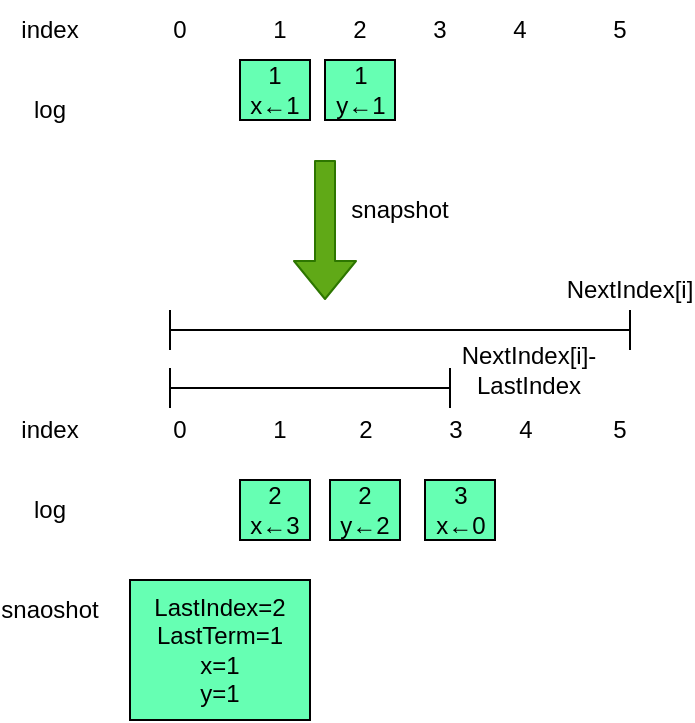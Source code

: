 <mxfile>
    <diagram id="Vsnf8nxrHYbdaeRY7oDV" name="第 1 页">
        <mxGraphModel dx="669" dy="507" grid="1" gridSize="10" guides="1" tooltips="1" connect="1" arrows="1" fold="1" page="1" pageScale="1" pageWidth="827" pageHeight="1169" background="#ffffff" math="0" shadow="0">
            <root>
                <mxCell id="0"/>
                <mxCell id="1" parent="0"/>
                <mxCell id="2" value="&lt;font color=&quot;#000000&quot;&gt;0&lt;/font&gt;" style="text;html=1;strokeColor=none;fillColor=none;align=center;verticalAlign=middle;whiteSpace=wrap;rounded=0;" vertex="1" parent="1">
                    <mxGeometry x="80" y="80" width="30" height="30" as="geometry"/>
                </mxCell>
                <mxCell id="3" value="&lt;font color=&quot;#000000&quot;&gt;1&lt;/font&gt;" style="text;html=1;strokeColor=none;fillColor=none;align=center;verticalAlign=middle;whiteSpace=wrap;rounded=0;" vertex="1" parent="1">
                    <mxGeometry x="130" y="80" width="30" height="30" as="geometry"/>
                </mxCell>
                <mxCell id="4" value="&lt;font color=&quot;#000000&quot;&gt;2&lt;/font&gt;" style="text;html=1;strokeColor=none;fillColor=none;align=center;verticalAlign=middle;whiteSpace=wrap;rounded=0;" vertex="1" parent="1">
                    <mxGeometry x="170" y="80" width="30" height="30" as="geometry"/>
                </mxCell>
                <mxCell id="5" value="&lt;font color=&quot;#000000&quot;&gt;3&lt;/font&gt;" style="text;html=1;strokeColor=none;fillColor=none;align=center;verticalAlign=middle;whiteSpace=wrap;rounded=0;" vertex="1" parent="1">
                    <mxGeometry x="210" y="80" width="30" height="30" as="geometry"/>
                </mxCell>
                <mxCell id="6" value="&lt;font color=&quot;#000000&quot;&gt;4&lt;/font&gt;" style="text;html=1;strokeColor=none;fillColor=none;align=center;verticalAlign=middle;whiteSpace=wrap;rounded=0;" vertex="1" parent="1">
                    <mxGeometry x="250" y="80" width="30" height="30" as="geometry"/>
                </mxCell>
                <mxCell id="7" value="&lt;font color=&quot;#000000&quot;&gt;5&lt;/font&gt;" style="text;html=1;strokeColor=none;fillColor=none;align=center;verticalAlign=middle;whiteSpace=wrap;rounded=0;" vertex="1" parent="1">
                    <mxGeometry x="300" y="80" width="30" height="30" as="geometry"/>
                </mxCell>
                <mxCell id="8" value="index" style="text;html=1;strokeColor=none;fillColor=none;align=center;verticalAlign=middle;whiteSpace=wrap;rounded=0;fontColor=#000000;" vertex="1" parent="1">
                    <mxGeometry x="10" y="80" width="40" height="30" as="geometry"/>
                </mxCell>
                <mxCell id="9" value="1&lt;br&gt;x←1" style="rounded=0;whiteSpace=wrap;html=1;fontColor=#000000;fillColor=#66FFB3;" vertex="1" parent="1">
                    <mxGeometry x="125" y="110" width="35" height="30" as="geometry"/>
                </mxCell>
                <mxCell id="10" value="1&lt;br&gt;y←1" style="rounded=0;whiteSpace=wrap;html=1;fontColor=#000000;fillColor=#66FFB3;" vertex="1" parent="1">
                    <mxGeometry x="167.5" y="110" width="35" height="30" as="geometry"/>
                </mxCell>
                <mxCell id="11" value="log" style="text;html=1;strokeColor=none;fillColor=none;align=center;verticalAlign=middle;whiteSpace=wrap;rounded=0;fontColor=#000000;" vertex="1" parent="1">
                    <mxGeometry x="10" y="120" width="40" height="30" as="geometry"/>
                </mxCell>
                <mxCell id="12" value="" style="shape=flexArrow;endArrow=classic;html=1;fontColor=#000000;fillColor=#60a917;strokeColor=#2D7600;" edge="1" parent="1">
                    <mxGeometry width="50" height="50" relative="1" as="geometry">
                        <mxPoint x="167.5" y="160" as="sourcePoint"/>
                        <mxPoint x="167.5" y="230" as="targetPoint"/>
                    </mxGeometry>
                </mxCell>
                <mxCell id="13" value="snapshot" style="text;html=1;strokeColor=none;fillColor=none;align=center;verticalAlign=middle;whiteSpace=wrap;rounded=0;fontColor=#000000;" vertex="1" parent="1">
                    <mxGeometry x="180" y="170" width="50" height="30" as="geometry"/>
                </mxCell>
                <mxCell id="14" value="&lt;font color=&quot;#000000&quot;&gt;0&lt;/font&gt;" style="text;html=1;strokeColor=none;fillColor=none;align=center;verticalAlign=middle;whiteSpace=wrap;rounded=0;" vertex="1" parent="1">
                    <mxGeometry x="80" y="280" width="30" height="30" as="geometry"/>
                </mxCell>
                <mxCell id="15" value="&lt;font color=&quot;#000000&quot;&gt;1&lt;/font&gt;" style="text;html=1;strokeColor=none;fillColor=none;align=center;verticalAlign=middle;whiteSpace=wrap;rounded=0;" vertex="1" parent="1">
                    <mxGeometry x="130" y="280" width="30" height="30" as="geometry"/>
                </mxCell>
                <mxCell id="16" value="&lt;font color=&quot;#000000&quot;&gt;2&lt;/font&gt;" style="text;html=1;strokeColor=none;fillColor=none;align=center;verticalAlign=middle;whiteSpace=wrap;rounded=0;" vertex="1" parent="1">
                    <mxGeometry x="172.5" y="280" width="30" height="30" as="geometry"/>
                </mxCell>
                <mxCell id="17" value="&lt;font color=&quot;#000000&quot;&gt;3&lt;/font&gt;" style="text;html=1;strokeColor=none;fillColor=none;align=center;verticalAlign=middle;whiteSpace=wrap;rounded=0;" vertex="1" parent="1">
                    <mxGeometry x="217.5" y="280" width="30" height="30" as="geometry"/>
                </mxCell>
                <mxCell id="18" value="&lt;font color=&quot;#000000&quot;&gt;4&lt;/font&gt;" style="text;html=1;strokeColor=none;fillColor=none;align=center;verticalAlign=middle;whiteSpace=wrap;rounded=0;" vertex="1" parent="1">
                    <mxGeometry x="252.5" y="280" width="30" height="30" as="geometry"/>
                </mxCell>
                <mxCell id="19" value="&lt;font color=&quot;#000000&quot;&gt;5&lt;/font&gt;" style="text;html=1;strokeColor=none;fillColor=none;align=center;verticalAlign=middle;whiteSpace=wrap;rounded=0;" vertex="1" parent="1">
                    <mxGeometry x="300" y="280" width="30" height="30" as="geometry"/>
                </mxCell>
                <mxCell id="20" value="index" style="text;html=1;strokeColor=none;fillColor=none;align=center;verticalAlign=middle;whiteSpace=wrap;rounded=0;fontColor=#000000;" vertex="1" parent="1">
                    <mxGeometry x="10" y="280" width="40" height="30" as="geometry"/>
                </mxCell>
                <mxCell id="21" value="2&lt;br&gt;x←3" style="rounded=0;whiteSpace=wrap;html=1;fontColor=#000000;fillColor=#66FFB3;" vertex="1" parent="1">
                    <mxGeometry x="125" y="320" width="35" height="30" as="geometry"/>
                </mxCell>
                <mxCell id="22" value="2&lt;br&gt;y←2" style="rounded=0;whiteSpace=wrap;html=1;fontColor=#000000;fillColor=#66FFB3;" vertex="1" parent="1">
                    <mxGeometry x="170" y="320" width="35" height="30" as="geometry"/>
                </mxCell>
                <mxCell id="23" value="log" style="text;html=1;strokeColor=none;fillColor=none;align=center;verticalAlign=middle;whiteSpace=wrap;rounded=0;fontColor=#000000;" vertex="1" parent="1">
                    <mxGeometry x="10" y="320" width="40" height="30" as="geometry"/>
                </mxCell>
                <mxCell id="24" value="snaoshot" style="text;html=1;strokeColor=none;fillColor=none;align=center;verticalAlign=middle;whiteSpace=wrap;rounded=0;fontColor=#000000;" vertex="1" parent="1">
                    <mxGeometry x="5" y="370" width="50" height="30" as="geometry"/>
                </mxCell>
                <mxCell id="25" value="LastIndex=2&lt;br&gt;LastTerm=1&lt;br&gt;x=1&lt;br&gt;y=1" style="rounded=0;whiteSpace=wrap;html=1;fontColor=#000000;fillColor=#66FFB3;" vertex="1" parent="1">
                    <mxGeometry x="70" y="370" width="90" height="70" as="geometry"/>
                </mxCell>
                <mxCell id="26" value="3&lt;br&gt;x←0" style="rounded=0;whiteSpace=wrap;html=1;fontColor=#000000;fillColor=#66FFB3;" vertex="1" parent="1">
                    <mxGeometry x="217.5" y="320" width="35" height="30" as="geometry"/>
                </mxCell>
                <mxCell id="27" value="" style="shape=crossbar;whiteSpace=wrap;html=1;rounded=1;fontColor=#000000;fillColor=#000000;strokeColor=#000000;" vertex="1" parent="1">
                    <mxGeometry x="90" y="235" width="230" height="20" as="geometry"/>
                </mxCell>
                <mxCell id="28" value="NextIndex[i]" style="text;html=1;strokeColor=none;fillColor=none;align=center;verticalAlign=middle;whiteSpace=wrap;rounded=0;fontColor=#000000;" vertex="1" parent="1">
                    <mxGeometry x="290" y="210" width="60" height="30" as="geometry"/>
                </mxCell>
                <mxCell id="29" value="" style="shape=crossbar;whiteSpace=wrap;html=1;rounded=1;fontColor=#000000;fillColor=#000000;strokeColor=#000000;" vertex="1" parent="1">
                    <mxGeometry x="90" y="264" width="140" height="20" as="geometry"/>
                </mxCell>
                <mxCell id="30" value="NextIndex[i]-LastIndex" style="text;html=1;strokeColor=none;fillColor=none;align=center;verticalAlign=middle;whiteSpace=wrap;rounded=0;fontColor=#000000;" vertex="1" parent="1">
                    <mxGeometry x="217.5" y="250" width="102.5" height="30" as="geometry"/>
                </mxCell>
            </root>
        </mxGraphModel>
    </diagram>
</mxfile>